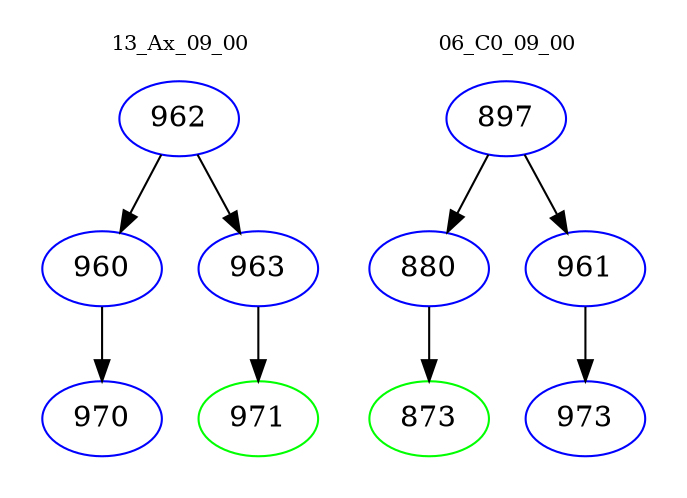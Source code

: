 digraph{
subgraph cluster_0 {
color = white
label = "13_Ax_09_00";
fontsize=10;
T0_962 [label="962", color="blue"]
T0_962 -> T0_960 [color="black"]
T0_960 [label="960", color="blue"]
T0_960 -> T0_970 [color="black"]
T0_970 [label="970", color="blue"]
T0_962 -> T0_963 [color="black"]
T0_963 [label="963", color="blue"]
T0_963 -> T0_971 [color="black"]
T0_971 [label="971", color="green"]
}
subgraph cluster_1 {
color = white
label = "06_C0_09_00";
fontsize=10;
T1_897 [label="897", color="blue"]
T1_897 -> T1_880 [color="black"]
T1_880 [label="880", color="blue"]
T1_880 -> T1_873 [color="black"]
T1_873 [label="873", color="green"]
T1_897 -> T1_961 [color="black"]
T1_961 [label="961", color="blue"]
T1_961 -> T1_973 [color="black"]
T1_973 [label="973", color="blue"]
}
}
